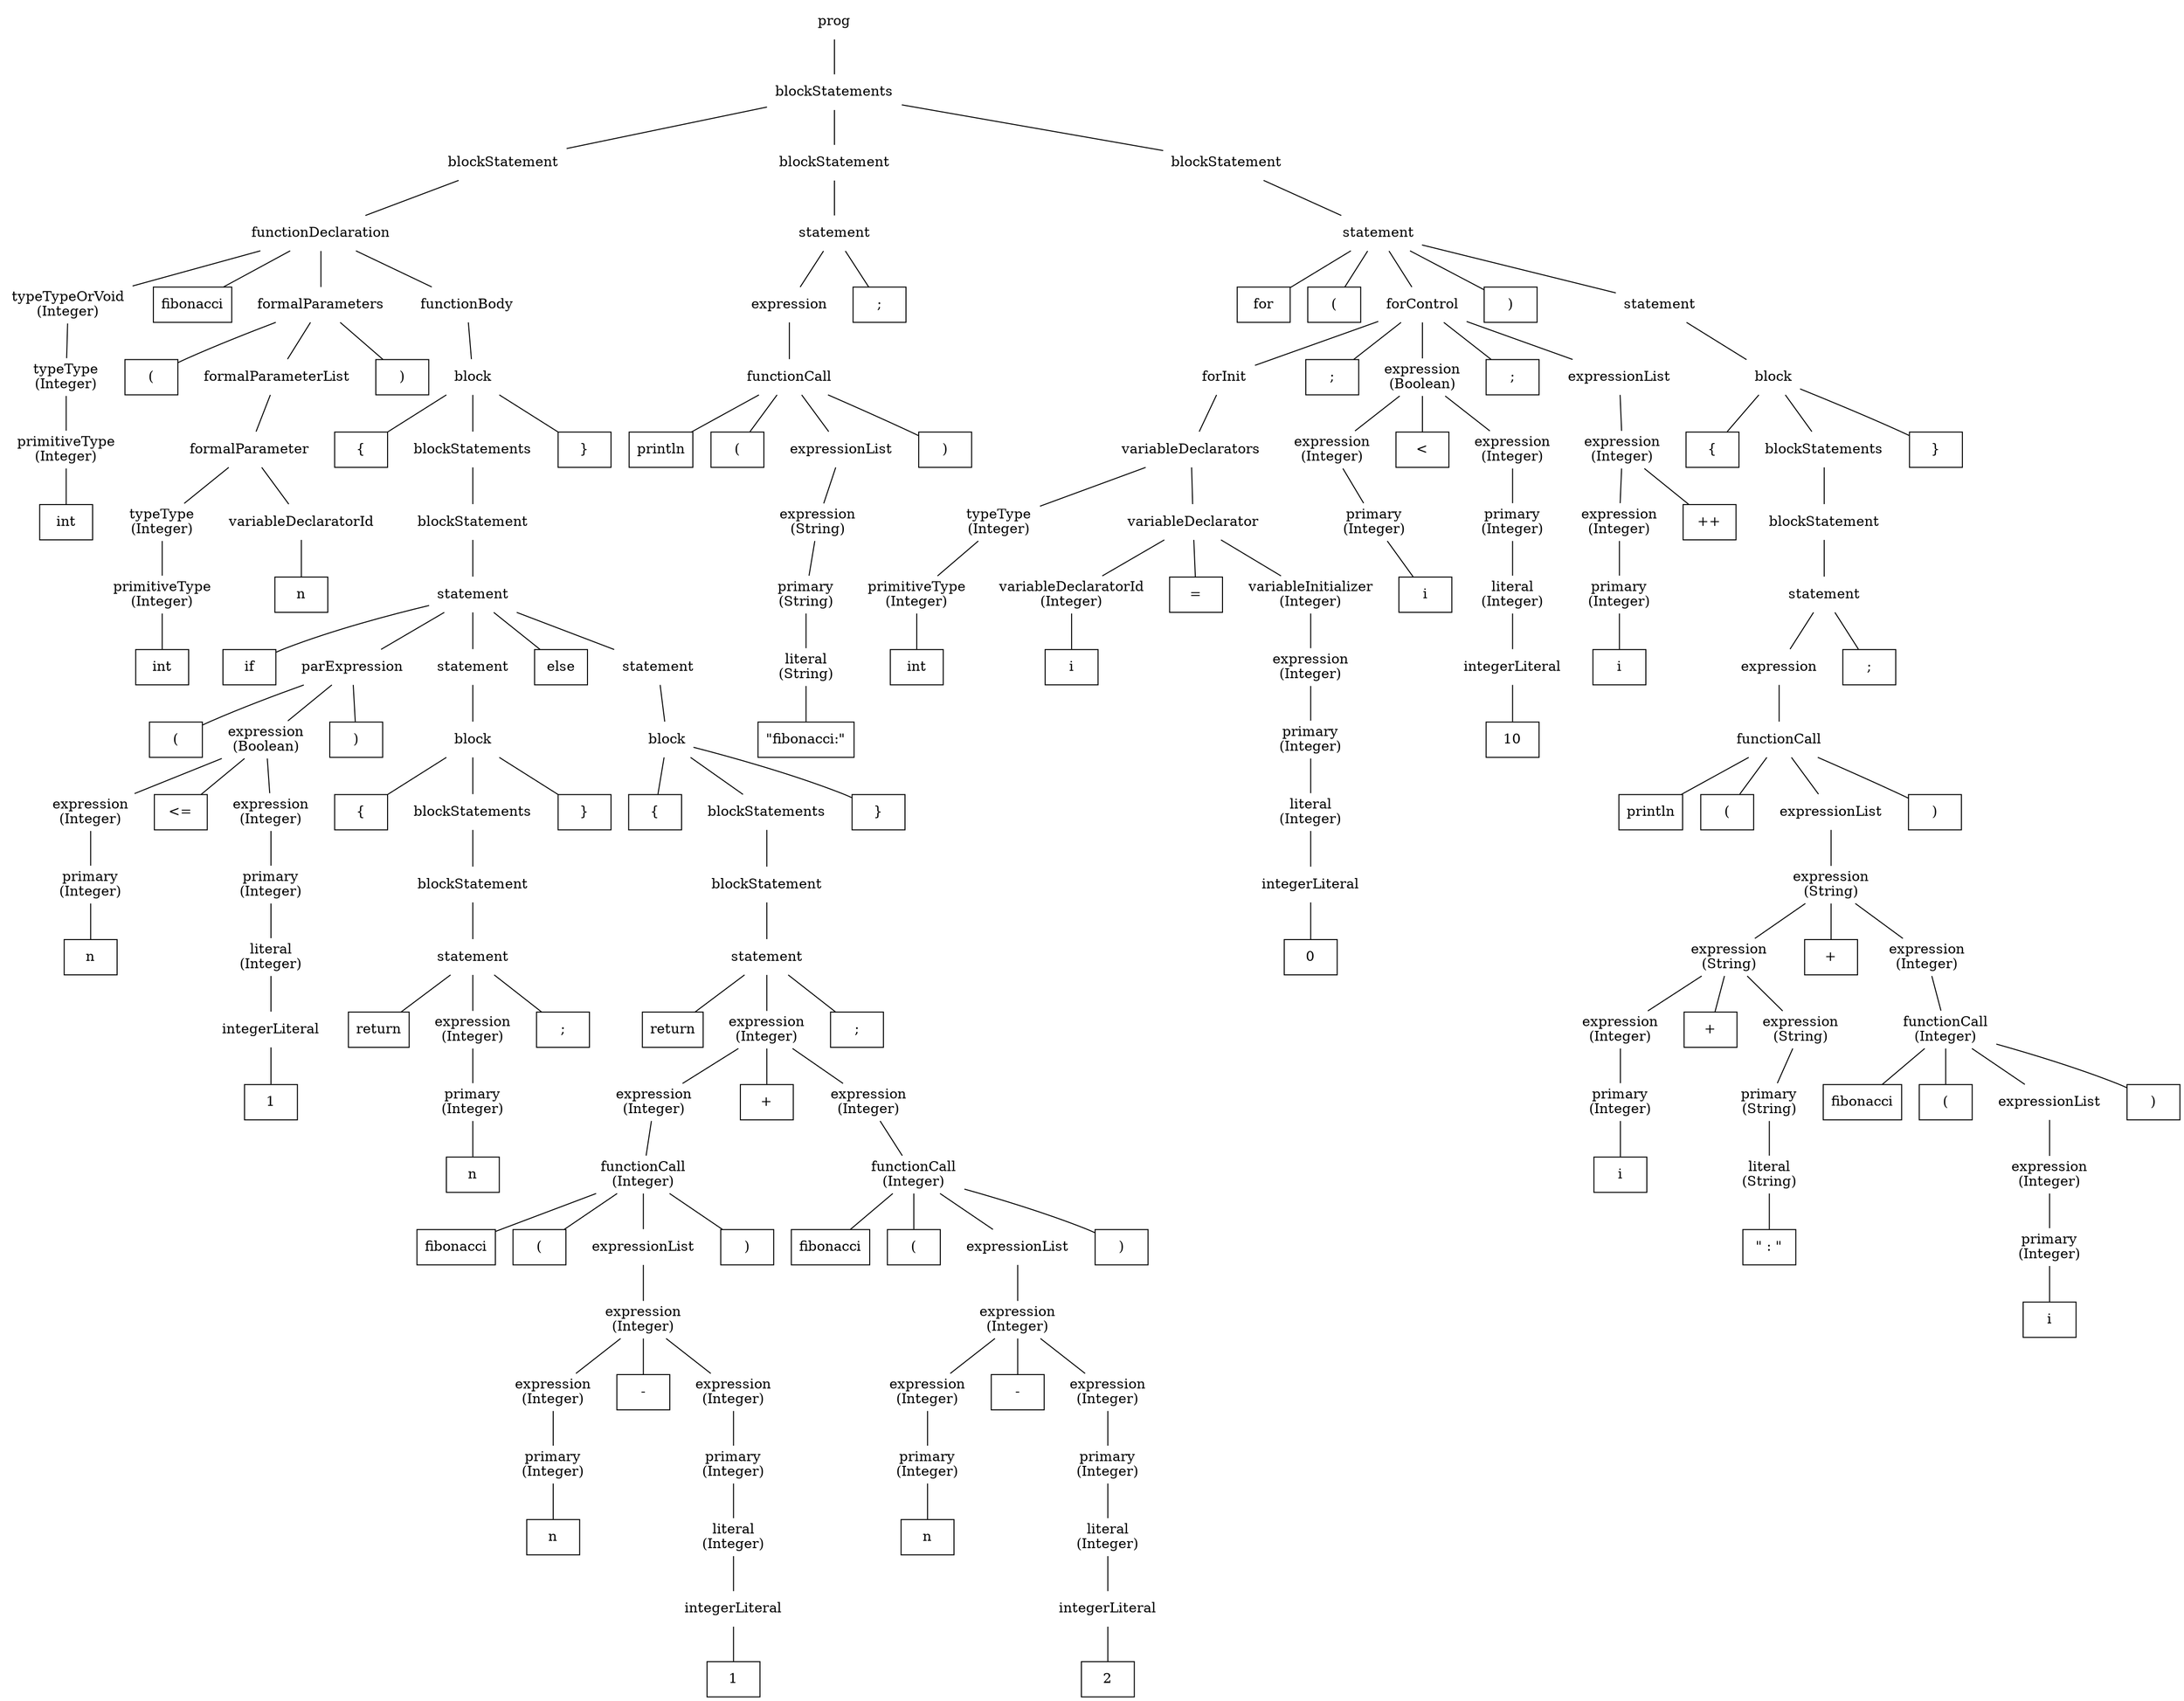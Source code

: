 graph at {
node [shape=plaintext]
0 [label="prog"]
1 [label="blockStatements"]
0 -- 1
2 [label="blockStatement"]
1 -- 2
3 [label="functionDeclaration"]
2 -- 3
4 [label="typeTypeOrVoid"]
3 -- 4
5 [label="typeType"]
4 -- 5
6 [label="primitiveType"]
5 -- 6
7 [label="int" shape=rectangle]
6 -- 7
8 [label="fibonacci" shape=rectangle]
3 -- 8
9 [label="formalParameters"]
3 -- 9
10 [label="(" shape=rectangle]
9 -- 10
11 [label="formalParameterList"]
9 -- 11
12 [label="formalParameter"]
11 -- 12
13 [label="typeType"]
12 -- 13
14 [label="primitiveType"]
13 -- 14
15 [label="int" shape=rectangle]
14 -- 15
16 [label="variableDeclaratorId"]
12 -- 16
17 [label="n" shape=rectangle]
16 -- 17
18 [label=")" shape=rectangle]
9 -- 18
19 [label="functionBody"]
3 -- 19
20 [label="block"]
19 -- 20
21 [label="{" shape=rectangle]
20 -- 21
22 [label="blockStatements"]
20 -- 22
23 [label="blockStatement"]
22 -- 23
24 [label="statement"]
23 -- 24
25 [label="if" shape=rectangle]
24 -- 25
26 [label="parExpression"]
24 -- 26
27 [label="(" shape=rectangle]
26 -- 27
28 [label="expression"]
26 -- 28
29 [label="expression"]
28 -- 29
30 [label="primary"]
29 -- 30
31 [label="n" shape=rectangle]
30 -- 31
32 [label="<=" shape=rectangle]
28 -- 32
33 [label="expression"]
28 -- 33
34 [label="primary"]
33 -- 34
35 [label="literal"]
34 -- 35
36 [label="integerLiteral"]
35 -- 36
37 [label="1" shape=rectangle]
36 -- 37
38 [label=")" shape=rectangle]
26 -- 38
39 [label="statement"]
24 -- 39
40 [label="block"]
39 -- 40
41 [label="{" shape=rectangle]
40 -- 41
42 [label="blockStatements"]
40 -- 42
43 [label="blockStatement"]
42 -- 43
44 [label="statement"]
43 -- 44
45 [label="return" shape=rectangle]
44 -- 45
46 [label="expression"]
44 -- 46
47 [label="primary"]
46 -- 47
48 [label="n" shape=rectangle]
47 -- 48
49 [label=";" shape=rectangle]
44 -- 49
50 [label="}" shape=rectangle]
40 -- 50
51 [label="else" shape=rectangle]
24 -- 51
52 [label="statement"]
24 -- 52
53 [label="block"]
52 -- 53
54 [label="{" shape=rectangle]
53 -- 54
55 [label="blockStatements"]
53 -- 55
56 [label="blockStatement"]
55 -- 56
57 [label="statement"]
56 -- 57
58 [label="return" shape=rectangle]
57 -- 58
59 [label="expression"]
57 -- 59
60 [label="expression"]
59 -- 60
61 [label="functionCall"]
60 -- 61
62 [label="fibonacci" shape=rectangle]
61 -- 62
63 [label="(" shape=rectangle]
61 -- 63
64 [label="expressionList"]
61 -- 64
65 [label="expression"]
64 -- 65
66 [label="expression"]
65 -- 66
67 [label="primary"]
66 -- 67
68 [label="n" shape=rectangle]
67 -- 68
69 [label="-" shape=rectangle]
65 -- 69
70 [label="expression"]
65 -- 70
71 [label="primary"]
70 -- 71
72 [label="literal"]
71 -- 72
73 [label="integerLiteral"]
72 -- 73
74 [label="1" shape=rectangle]
73 -- 74
75 [label=")" shape=rectangle]
61 -- 75
76 [label="+" shape=rectangle]
59 -- 76
77 [label="expression"]
59 -- 77
78 [label="functionCall"]
77 -- 78
79 [label="fibonacci" shape=rectangle]
78 -- 79
80 [label="(" shape=rectangle]
78 -- 80
81 [label="expressionList"]
78 -- 81
82 [label="expression"]
81 -- 82
83 [label="expression"]
82 -- 83
84 [label="primary"]
83 -- 84
85 [label="n" shape=rectangle]
84 -- 85
86 [label="-" shape=rectangle]
82 -- 86
87 [label="expression"]
82 -- 87
88 [label="primary"]
87 -- 88
89 [label="literal"]
88 -- 89
90 [label="integerLiteral"]
89 -- 90
91 [label="2" shape=rectangle]
90 -- 91
92 [label=")" shape=rectangle]
78 -- 92
93 [label=";" shape=rectangle]
57 -- 93
94 [label="}" shape=rectangle]
53 -- 94
95 [label="}" shape=rectangle]
20 -- 95
96 [label="blockStatement"]
1 -- 96
97 [label="statement"]
96 -- 97
98 [label="expression"]
97 -- 98
99 [label="functionCall"]
98 -- 99
100 [label="println" shape=rectangle]
99 -- 100
101 [label="(" shape=rectangle]
99 -- 101
102 [label="expressionList"]
99 -- 102
103 [label="expression"]
102 -- 103
104 [label="primary"]
103 -- 104
105 [label="literal"]
104 -- 105
106 [label="\"fibonacci:\"" shape=rectangle]
105 -- 106
107 [label=")" shape=rectangle]
99 -- 107
108 [label=";" shape=rectangle]
97 -- 108
109 [label="blockStatement"]
1 -- 109
110 [label="statement"]
109 -- 110
111 [label="for" shape=rectangle]
110 -- 111
112 [label="(" shape=rectangle]
110 -- 112
113 [label="forControl"]
110 -- 113
114 [label="forInit"]
113 -- 114
115 [label="variableDeclarators"]
114 -- 115
116 [label="typeType"]
115 -- 116
117 [label="primitiveType"]
116 -- 117
118 [label="int" shape=rectangle]
117 -- 118
119 [label="variableDeclarator"]
115 -- 119
120 [label="variableDeclaratorId"]
119 -- 120
121 [label="i" shape=rectangle]
120 -- 121
122 [label="=" shape=rectangle]
119 -- 122
123 [label="variableInitializer"]
119 -- 123
124 [label="expression"]
123 -- 124
125 [label="primary"]
124 -- 125
126 [label="literal"]
125 -- 126
127 [label="integerLiteral"]
126 -- 127
128 [label="0" shape=rectangle]
127 -- 128
129 [label=";" shape=rectangle]
113 -- 129
130 [label="expression"]
113 -- 130
131 [label="expression"]
130 -- 131
132 [label="primary"]
131 -- 132
133 [label="i" shape=rectangle]
132 -- 133
134 [label="<" shape=rectangle]
130 -- 134
135 [label="expression"]
130 -- 135
136 [label="primary"]
135 -- 136
137 [label="literal"]
136 -- 137
138 [label="integerLiteral"]
137 -- 138
139 [label="10" shape=rectangle]
138 -- 139
140 [label=";" shape=rectangle]
113 -- 140
141 [label="expressionList"]
113 -- 141
142 [label="expression"]
141 -- 142
143 [label="expression"]
142 -- 143
144 [label="primary"]
143 -- 144
145 [label="i" shape=rectangle]
144 -- 145
146 [label="++" shape=rectangle]
142 -- 146
147 [label=")" shape=rectangle]
110 -- 147
148 [label="statement"]
110 -- 148
149 [label="block"]
148 -- 149
150 [label="{" shape=rectangle]
149 -- 150
151 [label="blockStatements"]
149 -- 151
152 [label="blockStatement"]
151 -- 152
153 [label="statement"]
152 -- 153
154 [label="expression"]
153 -- 154
155 [label="functionCall"]
154 -- 155
156 [label="println" shape=rectangle]
155 -- 156
157 [label="(" shape=rectangle]
155 -- 157
158 [label="expressionList"]
155 -- 158
159 [label="expression"]
158 -- 159
160 [label="expression"]
159 -- 160
161 [label="expression"]
160 -- 161
162 [label="primary"]
161 -- 162
163 [label="i" shape=rectangle]
162 -- 163
164 [label="+" shape=rectangle]
160 -- 164
165 [label="expression"]
160 -- 165
166 [label="primary"]
165 -- 166
167 [label="literal"]
166 -- 167
168 [label="\" : \"" shape=rectangle]
167 -- 168
169 [label="+" shape=rectangle]
159 -- 169
170 [label="expression"]
159 -- 170
171 [label="functionCall"]
170 -- 171
172 [label="fibonacci" shape=rectangle]
171 -- 172
173 [label="(" shape=rectangle]
171 -- 173
174 [label="expressionList"]
171 -- 174
175 [label="expression"]
174 -- 175
176 [label="primary"]
175 -- 176
177 [label="i" shape=rectangle]
176 -- 177
178 [label=")" shape=rectangle]
171 -- 178
179 [label=")" shape=rectangle]
155 -- 179
180 [label=";" shape=rectangle]
153 -- 180
181 [label="}" shape=rectangle]
149 -- 181
6 [label="primitiveType\n(Integer)"]
5 [label="typeType\n(Integer)"]
4 [label="typeTypeOrVoid\n(Integer)"]
14 [label="primitiveType\n(Integer)"]
13 [label="typeType\n(Integer)"]
117 [label="primitiveType\n(Integer)"]
116 [label="typeType\n(Integer)"]
30 [label="primary\n(Integer)"]
29 [label="expression\n(Integer)"]
35 [label="literal\n(Integer)"]
34 [label="primary\n(Integer)"]
33 [label="expression\n(Integer)"]
28 [label="expression\n(Boolean)"]
47 [label="primary\n(Integer)"]
46 [label="expression\n(Integer)"]
67 [label="primary\n(Integer)"]
66 [label="expression\n(Integer)"]
72 [label="literal\n(Integer)"]
71 [label="primary\n(Integer)"]
70 [label="expression\n(Integer)"]
65 [label="expression\n(Integer)"]
61 [label="functionCall\n(Integer)"]
60 [label="expression\n(Integer)"]
84 [label="primary\n(Integer)"]
83 [label="expression\n(Integer)"]
89 [label="literal\n(Integer)"]
88 [label="primary\n(Integer)"]
87 [label="expression\n(Integer)"]
82 [label="expression\n(Integer)"]
78 [label="functionCall\n(Integer)"]
77 [label="expression\n(Integer)"]
59 [label="expression\n(Integer)"]
105 [label="literal\n(String)"]
104 [label="primary\n(String)"]
103 [label="expression\n(String)"]
120 [label="variableDeclaratorId\n(Integer)"]
126 [label="literal\n(Integer)"]
125 [label="primary\n(Integer)"]
124 [label="expression\n(Integer)"]
123 [label="variableInitializer\n(Integer)"]
132 [label="primary\n(Integer)"]
131 [label="expression\n(Integer)"]
137 [label="literal\n(Integer)"]
136 [label="primary\n(Integer)"]
135 [label="expression\n(Integer)"]
130 [label="expression\n(Boolean)"]
144 [label="primary\n(Integer)"]
143 [label="expression\n(Integer)"]
142 [label="expression\n(Integer)"]
162 [label="primary\n(Integer)"]
161 [label="expression\n(Integer)"]
167 [label="literal\n(String)"]
166 [label="primary\n(String)"]
165 [label="expression\n(String)"]
160 [label="expression\n(String)"]
176 [label="primary\n(Integer)"]
175 [label="expression\n(Integer)"]
171 [label="functionCall\n(Integer)"]
170 [label="expression\n(Integer)"]
159 [label="expression\n(String)"]
}
